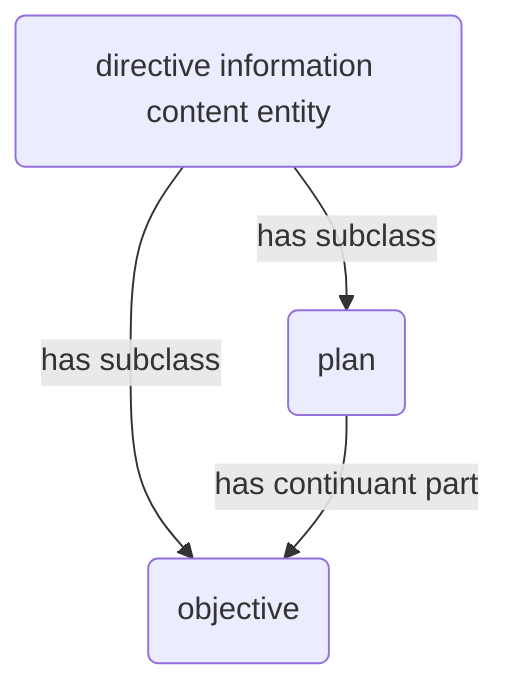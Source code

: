 flowchart TD
id1(directive information content entity)
id1--has subclass-->id2(plan)
id1--has subclass-->id3(objective)
id2--has continuant part-->id3